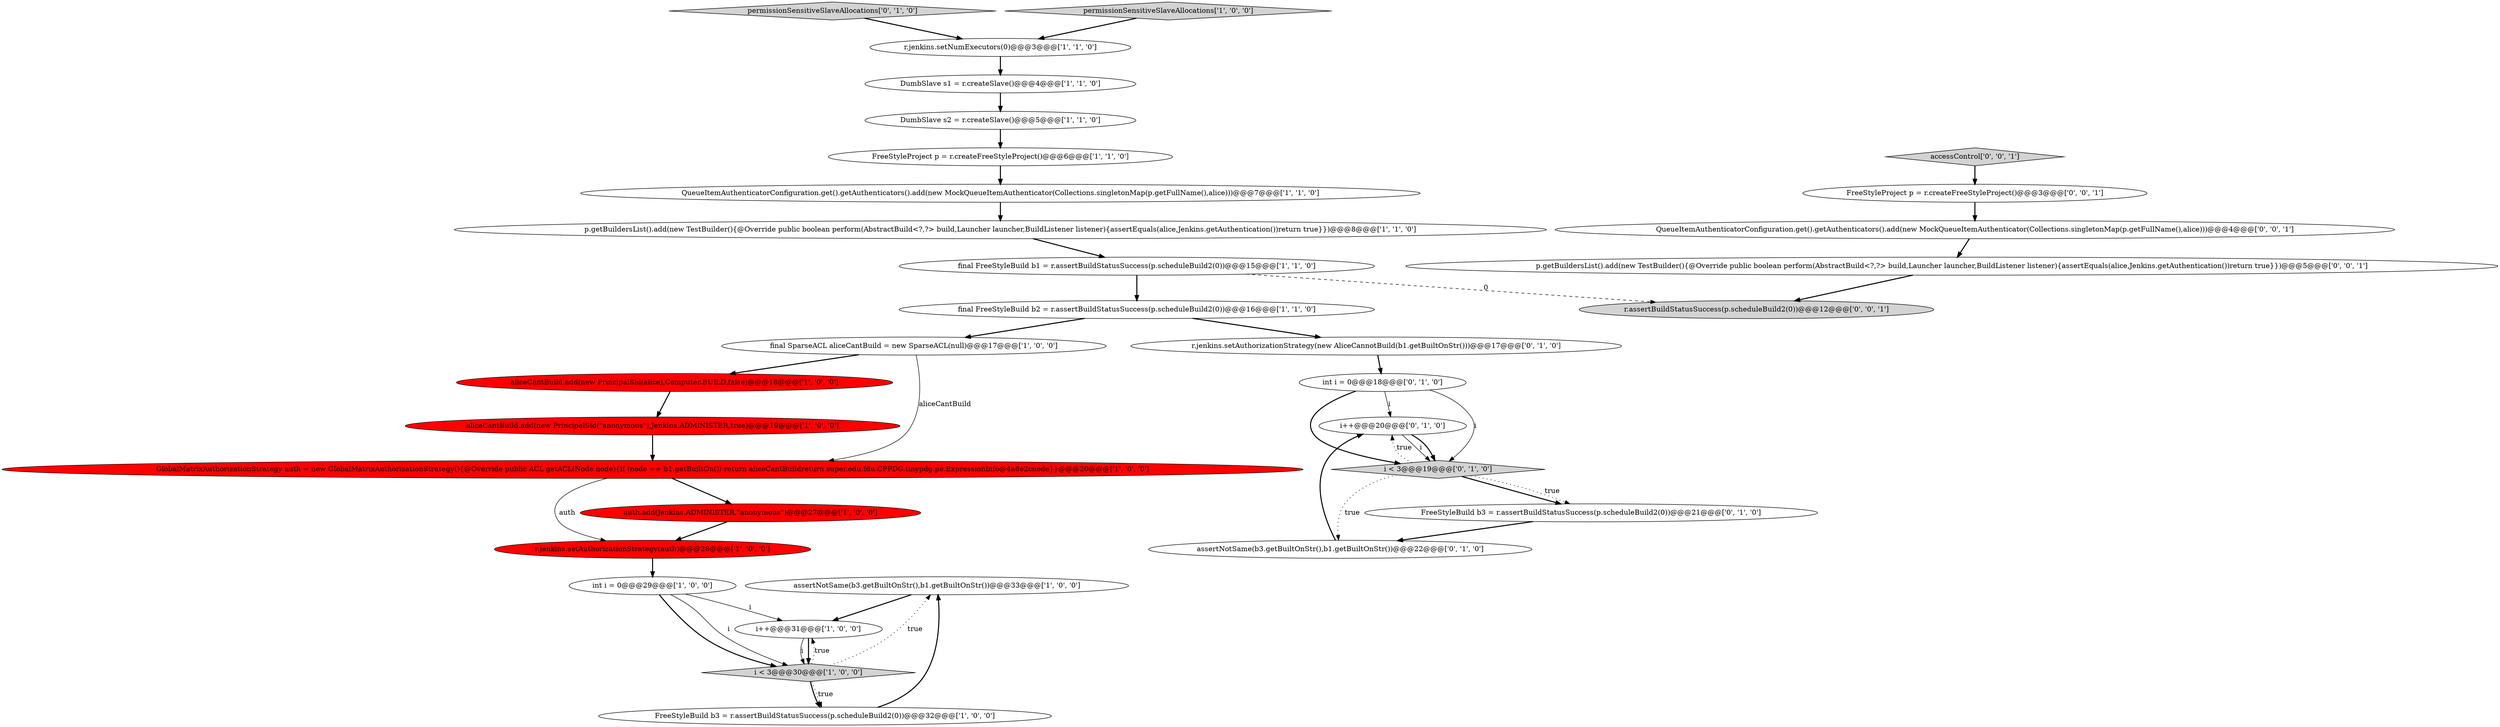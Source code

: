 digraph {
15 [style = filled, label = "assertNotSame(b3.getBuiltOnStr(),b1.getBuiltOnStr())@@@33@@@['1', '0', '0']", fillcolor = white, shape = ellipse image = "AAA0AAABBB1BBB"];
10 [style = filled, label = "int i = 0@@@29@@@['1', '0', '0']", fillcolor = white, shape = ellipse image = "AAA0AAABBB1BBB"];
27 [style = filled, label = "FreeStyleProject p = r.createFreeStyleProject()@@@3@@@['0', '0', '1']", fillcolor = white, shape = ellipse image = "AAA0AAABBB3BBB"];
20 [style = filled, label = "FreeStyleBuild b3 = r.assertBuildStatusSuccess(p.scheduleBuild2(0))@@@21@@@['0', '1', '0']", fillcolor = white, shape = ellipse image = "AAA0AAABBB2BBB"];
11 [style = filled, label = "auth.add(Jenkins.ADMINISTER,\"anonymous\")@@@27@@@['1', '0', '0']", fillcolor = red, shape = ellipse image = "AAA1AAABBB1BBB"];
25 [style = filled, label = "assertNotSame(b3.getBuiltOnStr(),b1.getBuiltOnStr())@@@22@@@['0', '1', '0']", fillcolor = white, shape = ellipse image = "AAA0AAABBB2BBB"];
22 [style = filled, label = "permissionSensitiveSlaveAllocations['0', '1', '0']", fillcolor = lightgray, shape = diamond image = "AAA0AAABBB2BBB"];
7 [style = filled, label = "i++@@@31@@@['1', '0', '0']", fillcolor = white, shape = ellipse image = "AAA0AAABBB1BBB"];
21 [style = filled, label = "i++@@@20@@@['0', '1', '0']", fillcolor = white, shape = ellipse image = "AAA0AAABBB2BBB"];
31 [style = filled, label = "r.assertBuildStatusSuccess(p.scheduleBuild2(0))@@@12@@@['0', '0', '1']", fillcolor = lightgray, shape = ellipse image = "AAA0AAABBB3BBB"];
23 [style = filled, label = "i < 3@@@19@@@['0', '1', '0']", fillcolor = lightgray, shape = diamond image = "AAA0AAABBB2BBB"];
19 [style = filled, label = "r.jenkins.setNumExecutors(0)@@@3@@@['1', '1', '0']", fillcolor = white, shape = ellipse image = "AAA0AAABBB1BBB"];
5 [style = filled, label = "r.jenkins.setAuthorizationStrategy(auth)@@@28@@@['1', '0', '0']", fillcolor = red, shape = ellipse image = "AAA1AAABBB1BBB"];
4 [style = filled, label = "final FreeStyleBuild b1 = r.assertBuildStatusSuccess(p.scheduleBuild2(0))@@@15@@@['1', '1', '0']", fillcolor = white, shape = ellipse image = "AAA0AAABBB1BBB"];
8 [style = filled, label = "DumbSlave s1 = r.createSlave()@@@4@@@['1', '1', '0']", fillcolor = white, shape = ellipse image = "AAA0AAABBB1BBB"];
24 [style = filled, label = "r.jenkins.setAuthorizationStrategy(new AliceCannotBuild(b1.getBuiltOnStr()))@@@17@@@['0', '1', '0']", fillcolor = white, shape = ellipse image = "AAA0AAABBB2BBB"];
0 [style = filled, label = "QueueItemAuthenticatorConfiguration.get().getAuthenticators().add(new MockQueueItemAuthenticator(Collections.singletonMap(p.getFullName(),alice)))@@@7@@@['1', '1', '0']", fillcolor = white, shape = ellipse image = "AAA0AAABBB1BBB"];
2 [style = filled, label = "GlobalMatrixAuthorizationStrategy auth = new GlobalMatrixAuthorizationStrategy(){@Override public ACL getACL(Node node){if (node == b1.getBuiltOn()) return aliceCantBuildreturn super.edu.fdu.CPPDG.tinypdg.pe.ExpressionInfo@4a8e2cnode}}@@@20@@@['1', '0', '0']", fillcolor = red, shape = ellipse image = "AAA1AAABBB1BBB"];
6 [style = filled, label = "final FreeStyleBuild b2 = r.assertBuildStatusSuccess(p.scheduleBuild2(0))@@@16@@@['1', '1', '0']", fillcolor = white, shape = ellipse image = "AAA0AAABBB1BBB"];
29 [style = filled, label = "p.getBuildersList().add(new TestBuilder(){@Override public boolean perform(AbstractBuild<?,?> build,Launcher launcher,BuildListener listener){assertEquals(alice,Jenkins.getAuthentication())return true}})@@@5@@@['0', '0', '1']", fillcolor = white, shape = ellipse image = "AAA0AAABBB3BBB"];
9 [style = filled, label = "i < 3@@@30@@@['1', '0', '0']", fillcolor = lightgray, shape = diamond image = "AAA0AAABBB1BBB"];
30 [style = filled, label = "accessControl['0', '0', '1']", fillcolor = lightgray, shape = diamond image = "AAA0AAABBB3BBB"];
16 [style = filled, label = "DumbSlave s2 = r.createSlave()@@@5@@@['1', '1', '0']", fillcolor = white, shape = ellipse image = "AAA0AAABBB1BBB"];
3 [style = filled, label = "FreeStyleProject p = r.createFreeStyleProject()@@@6@@@['1', '1', '0']", fillcolor = white, shape = ellipse image = "AAA0AAABBB1BBB"];
26 [style = filled, label = "int i = 0@@@18@@@['0', '1', '0']", fillcolor = white, shape = ellipse image = "AAA0AAABBB2BBB"];
1 [style = filled, label = "p.getBuildersList().add(new TestBuilder(){@Override public boolean perform(AbstractBuild<?,?> build,Launcher launcher,BuildListener listener){assertEquals(alice,Jenkins.getAuthentication())return true}})@@@8@@@['1', '1', '0']", fillcolor = white, shape = ellipse image = "AAA0AAABBB1BBB"];
17 [style = filled, label = "aliceCantBuild.add(new PrincipalSid(alice),Computer.BUILD,false)@@@18@@@['1', '0', '0']", fillcolor = red, shape = ellipse image = "AAA1AAABBB1BBB"];
13 [style = filled, label = "FreeStyleBuild b3 = r.assertBuildStatusSuccess(p.scheduleBuild2(0))@@@32@@@['1', '0', '0']", fillcolor = white, shape = ellipse image = "AAA0AAABBB1BBB"];
14 [style = filled, label = "final SparseACL aliceCantBuild = new SparseACL(null)@@@17@@@['1', '0', '0']", fillcolor = white, shape = ellipse image = "AAA0AAABBB1BBB"];
18 [style = filled, label = "aliceCantBuild.add(new PrincipalSid(\"anonymous\"),Jenkins.ADMINISTER,true)@@@19@@@['1', '0', '0']", fillcolor = red, shape = ellipse image = "AAA1AAABBB1BBB"];
12 [style = filled, label = "permissionSensitiveSlaveAllocations['1', '0', '0']", fillcolor = lightgray, shape = diamond image = "AAA0AAABBB1BBB"];
28 [style = filled, label = "QueueItemAuthenticatorConfiguration.get().getAuthenticators().add(new MockQueueItemAuthenticator(Collections.singletonMap(p.getFullName(),alice)))@@@4@@@['0', '0', '1']", fillcolor = white, shape = ellipse image = "AAA0AAABBB3BBB"];
16->3 [style = bold, label=""];
8->16 [style = bold, label=""];
5->10 [style = bold, label=""];
28->29 [style = bold, label=""];
1->4 [style = bold, label=""];
23->20 [style = bold, label=""];
15->7 [style = bold, label=""];
22->19 [style = bold, label=""];
4->6 [style = bold, label=""];
27->28 [style = bold, label=""];
29->31 [style = bold, label=""];
30->27 [style = bold, label=""];
23->21 [style = dotted, label="true"];
4->31 [style = dashed, label="0"];
14->17 [style = bold, label=""];
6->24 [style = bold, label=""];
18->2 [style = bold, label=""];
20->25 [style = bold, label=""];
26->21 [style = solid, label="i"];
19->8 [style = bold, label=""];
3->0 [style = bold, label=""];
2->5 [style = solid, label="auth"];
7->9 [style = solid, label="i"];
6->14 [style = bold, label=""];
7->9 [style = bold, label=""];
24->26 [style = bold, label=""];
11->5 [style = bold, label=""];
23->20 [style = dotted, label="true"];
26->23 [style = solid, label="i"];
0->1 [style = bold, label=""];
26->23 [style = bold, label=""];
9->13 [style = dotted, label="true"];
10->9 [style = solid, label="i"];
9->15 [style = dotted, label="true"];
10->9 [style = bold, label=""];
13->15 [style = bold, label=""];
9->7 [style = dotted, label="true"];
12->19 [style = bold, label=""];
10->7 [style = solid, label="i"];
14->2 [style = solid, label="aliceCantBuild"];
21->23 [style = solid, label="i"];
23->25 [style = dotted, label="true"];
2->11 [style = bold, label=""];
17->18 [style = bold, label=""];
25->21 [style = bold, label=""];
9->13 [style = bold, label=""];
21->23 [style = bold, label=""];
}
